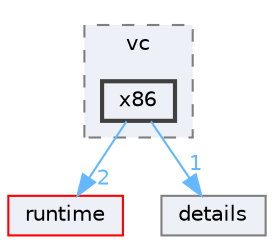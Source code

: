 digraph "external/libcds/cds/compiler/vc/x86"
{
 // LATEX_PDF_SIZE
  bgcolor="transparent";
  edge [fontname=Helvetica,fontsize=10,labelfontname=Helvetica,labelfontsize=10];
  node [fontname=Helvetica,fontsize=10,shape=box,height=0.2,width=0.4];
  compound=true
  subgraph clusterdir_865a267ad96db9b0d4097b7d11fd707f {
    graph [ bgcolor="#edf0f7", pencolor="grey50", label="vc", fontname=Helvetica,fontsize=10 style="filled,dashed", URL="dir_865a267ad96db9b0d4097b7d11fd707f.html",tooltip=""]
  dir_fd034f99ba2a4ece4375baf468176695 [label="x86", fillcolor="#edf0f7", color="grey25", style="filled,bold", URL="dir_fd034f99ba2a4ece4375baf468176695.html",tooltip=""];
  }
  dir_cb031e414f281a658b23dddb30bb9d2c [label="runtime", fillcolor="#edf0f7", color="red", style="filled", URL="dir_cb031e414f281a658b23dddb30bb9d2c.html",tooltip=""];
  dir_d6afcdf20b4efce5cf94aac6e0746784 [label="details", fillcolor="#edf0f7", color="grey50", style="filled", URL="dir_d6afcdf20b4efce5cf94aac6e0746784.html",tooltip=""];
  dir_fd034f99ba2a4ece4375baf468176695->dir_cb031e414f281a658b23dddb30bb9d2c [headlabel="2", labeldistance=1.5 headhref="dir_000939_000628.html" href="dir_000939_000628.html" color="steelblue1" fontcolor="steelblue1"];
  dir_fd034f99ba2a4ece4375baf468176695->dir_d6afcdf20b4efce5cf94aac6e0746784 [headlabel="1", labeldistance=1.5 headhref="dir_000939_000195.html" href="dir_000939_000195.html" color="steelblue1" fontcolor="steelblue1"];
}

